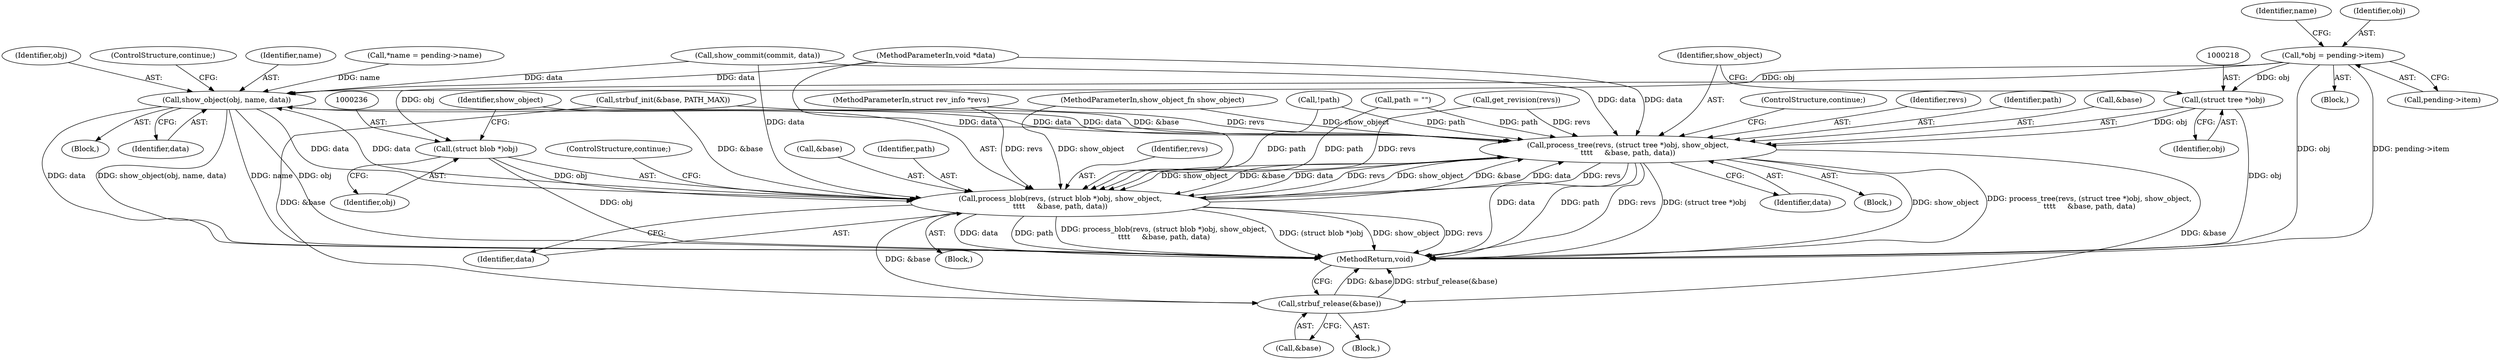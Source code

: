 digraph "0_git_de1e67d0703894cb6ea782e36abb63976ab07e60_5@pointer" {
"1000159" [label="(Call,*obj = pending->item)"];
"1000197" [label="(Call,show_object(obj, name, data))"];
"1000215" [label="(Call,process_tree(revs, (struct tree *)obj, show_object,\n\t\t\t\t     &base, path, data))"];
"1000233" [label="(Call,process_blob(revs, (struct blob *)obj, show_object,\n\t\t\t\t     &base, path, data))"];
"1000257" [label="(Call,strbuf_release(&base))"];
"1000217" [label="(Call,(struct tree *)obj)"];
"1000235" [label="(Call,(struct blob *)obj)"];
"1000166" [label="(Identifier,name)"];
"1000160" [label="(Identifier,obj)"];
"1000217" [label="(Call,(struct tree *)obj)"];
"1000224" [label="(Identifier,data)"];
"1000219" [label="(Identifier,obj)"];
"1000198" [label="(Identifier,obj)"];
"1000104" [label="(MethodParameterIn,show_object_fn show_object)"];
"1000197" [label="(Call,show_object(obj, name, data))"];
"1000191" [label="(Block,)"];
"1000243" [label="(ControlStructure,continue;)"];
"1000225" [label="(ControlStructure,continue;)"];
"1000215" [label="(Call,process_tree(revs, (struct tree *)obj, show_object,\n\t\t\t\t     &base, path, data))"];
"1000161" [label="(Call,pending->item)"];
"1000201" [label="(ControlStructure,continue;)"];
"1000257" [label="(Call,strbuf_release(&base))"];
"1000199" [label="(Identifier,name)"];
"1000232" [label="(Block,)"];
"1000214" [label="(Block,)"];
"1000203" [label="(Call,!path)"];
"1000216" [label="(Identifier,revs)"];
"1000165" [label="(Call,*name = pending->name)"];
"1000200" [label="(Identifier,data)"];
"1000242" [label="(Identifier,data)"];
"1000205" [label="(Call,path = \"\")"];
"1000159" [label="(Call,*obj = pending->item)"];
"1000131" [label="(Call,show_commit(commit, data))"];
"1000239" [label="(Call,&base)"];
"1000258" [label="(Call,&base)"];
"1000110" [label="(Call,strbuf_init(&base, PATH_MAX))"];
"1000260" [label="(MethodReturn,void)"];
"1000102" [label="(MethodParameterIn,struct rev_info *revs)"];
"1000241" [label="(Identifier,path)"];
"1000233" [label="(Call,process_blob(revs, (struct blob *)obj, show_object,\n\t\t\t\t     &base, path, data))"];
"1000220" [label="(Identifier,show_object)"];
"1000238" [label="(Identifier,show_object)"];
"1000147" [label="(Block,)"];
"1000223" [label="(Identifier,path)"];
"1000105" [label="(MethodParameterIn,void *data)"];
"1000221" [label="(Call,&base)"];
"1000235" [label="(Call,(struct blob *)obj)"];
"1000106" [label="(Block,)"];
"1000237" [label="(Identifier,obj)"];
"1000118" [label="(Call,get_revision(revs))"];
"1000234" [label="(Identifier,revs)"];
"1000159" -> "1000147"  [label="AST: "];
"1000159" -> "1000161"  [label="CFG: "];
"1000160" -> "1000159"  [label="AST: "];
"1000161" -> "1000159"  [label="AST: "];
"1000166" -> "1000159"  [label="CFG: "];
"1000159" -> "1000260"  [label="DDG: obj"];
"1000159" -> "1000260"  [label="DDG: pending->item"];
"1000159" -> "1000197"  [label="DDG: obj"];
"1000159" -> "1000217"  [label="DDG: obj"];
"1000159" -> "1000235"  [label="DDG: obj"];
"1000197" -> "1000191"  [label="AST: "];
"1000197" -> "1000200"  [label="CFG: "];
"1000198" -> "1000197"  [label="AST: "];
"1000199" -> "1000197"  [label="AST: "];
"1000200" -> "1000197"  [label="AST: "];
"1000201" -> "1000197"  [label="CFG: "];
"1000197" -> "1000260"  [label="DDG: data"];
"1000197" -> "1000260"  [label="DDG: show_object(obj, name, data)"];
"1000197" -> "1000260"  [label="DDG: name"];
"1000197" -> "1000260"  [label="DDG: obj"];
"1000165" -> "1000197"  [label="DDG: name"];
"1000131" -> "1000197"  [label="DDG: data"];
"1000233" -> "1000197"  [label="DDG: data"];
"1000215" -> "1000197"  [label="DDG: data"];
"1000105" -> "1000197"  [label="DDG: data"];
"1000197" -> "1000215"  [label="DDG: data"];
"1000197" -> "1000233"  [label="DDG: data"];
"1000215" -> "1000214"  [label="AST: "];
"1000215" -> "1000224"  [label="CFG: "];
"1000216" -> "1000215"  [label="AST: "];
"1000217" -> "1000215"  [label="AST: "];
"1000220" -> "1000215"  [label="AST: "];
"1000221" -> "1000215"  [label="AST: "];
"1000223" -> "1000215"  [label="AST: "];
"1000224" -> "1000215"  [label="AST: "];
"1000225" -> "1000215"  [label="CFG: "];
"1000215" -> "1000260"  [label="DDG: path"];
"1000215" -> "1000260"  [label="DDG: revs"];
"1000215" -> "1000260"  [label="DDG: (struct tree *)obj"];
"1000215" -> "1000260"  [label="DDG: show_object"];
"1000215" -> "1000260"  [label="DDG: process_tree(revs, (struct tree *)obj, show_object,\n\t\t\t\t     &base, path, data)"];
"1000215" -> "1000260"  [label="DDG: data"];
"1000233" -> "1000215"  [label="DDG: revs"];
"1000233" -> "1000215"  [label="DDG: show_object"];
"1000233" -> "1000215"  [label="DDG: &base"];
"1000233" -> "1000215"  [label="DDG: data"];
"1000118" -> "1000215"  [label="DDG: revs"];
"1000102" -> "1000215"  [label="DDG: revs"];
"1000217" -> "1000215"  [label="DDG: obj"];
"1000104" -> "1000215"  [label="DDG: show_object"];
"1000110" -> "1000215"  [label="DDG: &base"];
"1000205" -> "1000215"  [label="DDG: path"];
"1000203" -> "1000215"  [label="DDG: path"];
"1000131" -> "1000215"  [label="DDG: data"];
"1000105" -> "1000215"  [label="DDG: data"];
"1000215" -> "1000233"  [label="DDG: revs"];
"1000215" -> "1000233"  [label="DDG: show_object"];
"1000215" -> "1000233"  [label="DDG: &base"];
"1000215" -> "1000233"  [label="DDG: data"];
"1000215" -> "1000257"  [label="DDG: &base"];
"1000233" -> "1000232"  [label="AST: "];
"1000233" -> "1000242"  [label="CFG: "];
"1000234" -> "1000233"  [label="AST: "];
"1000235" -> "1000233"  [label="AST: "];
"1000238" -> "1000233"  [label="AST: "];
"1000239" -> "1000233"  [label="AST: "];
"1000241" -> "1000233"  [label="AST: "];
"1000242" -> "1000233"  [label="AST: "];
"1000243" -> "1000233"  [label="CFG: "];
"1000233" -> "1000260"  [label="DDG: process_blob(revs, (struct blob *)obj, show_object,\n\t\t\t\t     &base, path, data)"];
"1000233" -> "1000260"  [label="DDG: (struct blob *)obj"];
"1000233" -> "1000260"  [label="DDG: show_object"];
"1000233" -> "1000260"  [label="DDG: revs"];
"1000233" -> "1000260"  [label="DDG: data"];
"1000233" -> "1000260"  [label="DDG: path"];
"1000118" -> "1000233"  [label="DDG: revs"];
"1000102" -> "1000233"  [label="DDG: revs"];
"1000235" -> "1000233"  [label="DDG: obj"];
"1000104" -> "1000233"  [label="DDG: show_object"];
"1000110" -> "1000233"  [label="DDG: &base"];
"1000205" -> "1000233"  [label="DDG: path"];
"1000203" -> "1000233"  [label="DDG: path"];
"1000131" -> "1000233"  [label="DDG: data"];
"1000105" -> "1000233"  [label="DDG: data"];
"1000233" -> "1000257"  [label="DDG: &base"];
"1000257" -> "1000106"  [label="AST: "];
"1000257" -> "1000258"  [label="CFG: "];
"1000258" -> "1000257"  [label="AST: "];
"1000260" -> "1000257"  [label="CFG: "];
"1000257" -> "1000260"  [label="DDG: &base"];
"1000257" -> "1000260"  [label="DDG: strbuf_release(&base)"];
"1000110" -> "1000257"  [label="DDG: &base"];
"1000217" -> "1000219"  [label="CFG: "];
"1000218" -> "1000217"  [label="AST: "];
"1000219" -> "1000217"  [label="AST: "];
"1000220" -> "1000217"  [label="CFG: "];
"1000217" -> "1000260"  [label="DDG: obj"];
"1000235" -> "1000237"  [label="CFG: "];
"1000236" -> "1000235"  [label="AST: "];
"1000237" -> "1000235"  [label="AST: "];
"1000238" -> "1000235"  [label="CFG: "];
"1000235" -> "1000260"  [label="DDG: obj"];
}
